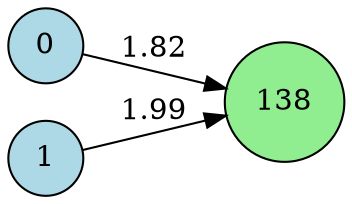 digraph neat {
  rankdir=LR;
  node [shape=circle];
  node0 [label="0", style=filled, fillcolor=lightblue];
  node1 [label="1", style=filled, fillcolor=lightblue];
  node138 [label="138", style=filled, fillcolor=lightgreen];
  node0 -> node138 [label="1.82"];
  node1 -> node138 [label="1.99"];
}
